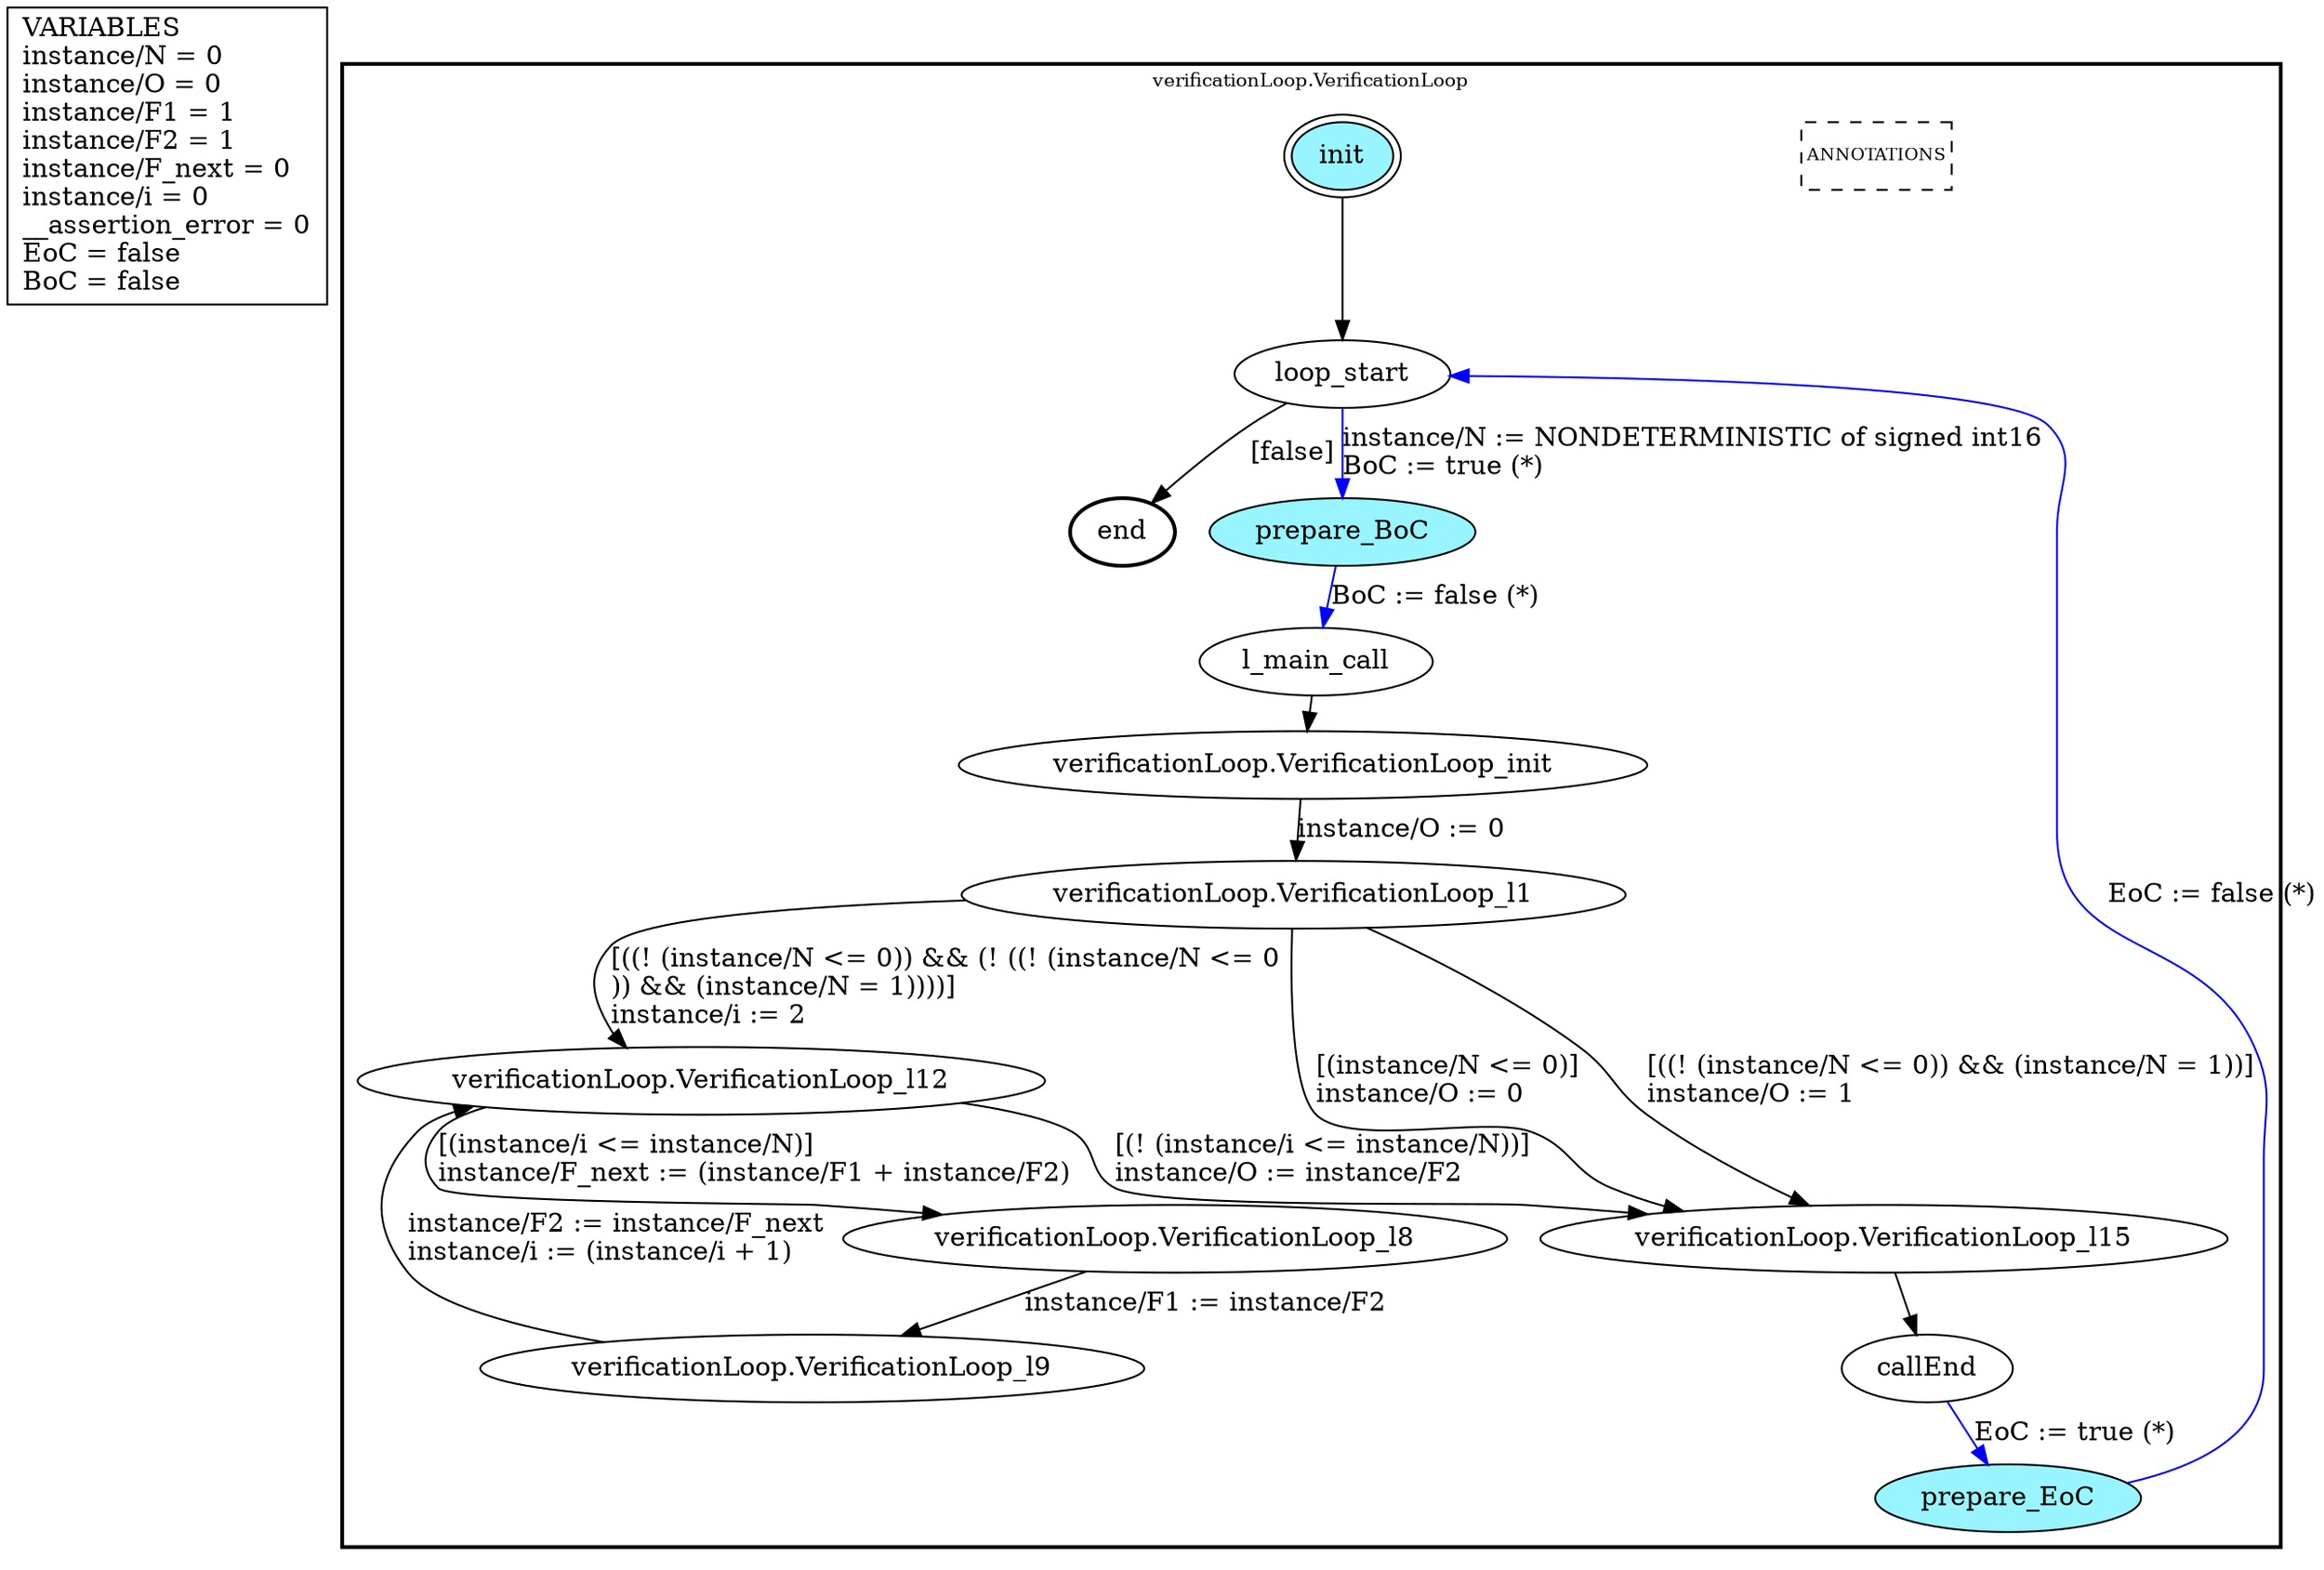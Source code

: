 digraph G {
	vars_declaration_pseudonode_network [
		label="VARIABLES\linstance/N = 0\linstance/O = 0\linstance/F1 = 1\linstance/F2 = 1\linstance/F_next = 0\linstance/i = 0\l__assertion_error = 0\lEoC = false\lBoC = false\l",
		fillcolor="lightgray", shape="rectangle"];
	subgraph clusterverificationLoop_VerificationLoop {
		node [style="filled"];
		style=bold;
		color="black";
		fontsize=10;
		ranksep=0.4;
		
		label="verificationLoop.VerificationLoop";
		
		annotations_pseudonode_verificationLoop_VerificationLoop [
			label="ANNOTATIONS",
			fontsize=9, margin="0.04,0.04", fillcolor="white", shape="rectangle", style="dashed"];
		
		init_verificationLoop_VerificationLoop [label="init", color="black", fillcolor="cadetblue1", peripheries=2, shape="ellipse"];
		end_verificationLoop_VerificationLoop [label="end", color="black", fillcolor="cadetblue1", style=bold, shape="ellipse"];
		loop_start_verificationLoop_VerificationLoop [label="loop_start", color="black", fillcolor="white", shape="ellipse"];
		prepare_BoC_verificationLoop_VerificationLoop [label="prepare_BoC", color="black", fillcolor="cadetblue1", shape="ellipse"];
		l_main_call_verificationLoop_VerificationLoop [label="l_main_call", color="black", fillcolor="white", shape="ellipse"];
		callEnd_verificationLoop_VerificationLoop [label="callEnd", color="black", fillcolor="white", shape="ellipse"];
		prepare_EoC_verificationLoop_VerificationLoop [label="prepare_EoC", color="black", fillcolor="cadetblue1", shape="ellipse"];
		verificationLoop_VerificationLoop_init_verificationLoop_VerificationLoop [label="verificationLoop.VerificationLoop_init", color="black", fillcolor="white", shape="ellipse"];
		verificationLoop_VerificationLoop_l1_verificationLoop_VerificationLoop [label="verificationLoop.VerificationLoop_l1", color="black", fillcolor="white", shape="ellipse"];
		verificationLoop_VerificationLoop_l8_verificationLoop_VerificationLoop [label="verificationLoop.VerificationLoop_l8", color="black", fillcolor="white", shape="ellipse"];
		verificationLoop_VerificationLoop_l9_verificationLoop_VerificationLoop [label="verificationLoop.VerificationLoop_l9", color="black", fillcolor="white", shape="ellipse"];
		verificationLoop_VerificationLoop_l12_verificationLoop_VerificationLoop [label="verificationLoop.VerificationLoop_l12", color="black", fillcolor="white", shape="ellipse"];
		verificationLoop_VerificationLoop_l15_verificationLoop_VerificationLoop [label="verificationLoop.VerificationLoop_l15", color="black", fillcolor="white", shape="ellipse"];
		init_verificationLoop_VerificationLoop -> loop_start_verificationLoop_VerificationLoop [color="black", label=""];
		loop_start_verificationLoop_VerificationLoop -> prepare_BoC_verificationLoop_VerificationLoop [color="blue", label="instance/N := NONDETERMINISTIC of signed int16\lBoC := true (*)\l"];
		prepare_BoC_verificationLoop_VerificationLoop -> l_main_call_verificationLoop_VerificationLoop [color="blue", label="BoC := false (*)"];
		callEnd_verificationLoop_VerificationLoop -> prepare_EoC_verificationLoop_VerificationLoop [color="blue", label="EoC := true (*)"];
		prepare_EoC_verificationLoop_VerificationLoop -> loop_start_verificationLoop_VerificationLoop [color="blue", label="EoC := false (*)"];
		loop_start_verificationLoop_VerificationLoop -> end_verificationLoop_VerificationLoop [color="black", label="[false]"];
		verificationLoop_VerificationLoop_init_verificationLoop_VerificationLoop -> verificationLoop_VerificationLoop_l1_verificationLoop_VerificationLoop [color="black", label="instance/O := 0"];
		verificationLoop_VerificationLoop_l1_verificationLoop_VerificationLoop -> verificationLoop_VerificationLoop_l15_verificationLoop_VerificationLoop [color="black", label="[(instance/N <= 0)]\linstance/O := 0\l"];
		verificationLoop_VerificationLoop_l1_verificationLoop_VerificationLoop -> verificationLoop_VerificationLoop_l15_verificationLoop_VerificationLoop [color="black", label="[((! (instance/N <= 0)) && (instance/N = 1))]\linstance/O := 1\l"];
		verificationLoop_VerificationLoop_l1_verificationLoop_VerificationLoop -> verificationLoop_VerificationLoop_l12_verificationLoop_VerificationLoop [color="black", label="[((! (instance/N <= 0)) && (! ((! (instance/N <= 0\l)) && (instance/N = 1))))]\linstance/i := 2\l"];
		verificationLoop_VerificationLoop_l8_verificationLoop_VerificationLoop -> verificationLoop_VerificationLoop_l9_verificationLoop_VerificationLoop [color="black", label="instance/F1 := instance/F2"];
		verificationLoop_VerificationLoop_l9_verificationLoop_VerificationLoop -> verificationLoop_VerificationLoop_l12_verificationLoop_VerificationLoop [color="black", label="instance/F2 := instance/F_next\linstance/i := (instance/i + 1)\l"];
		verificationLoop_VerificationLoop_l12_verificationLoop_VerificationLoop -> verificationLoop_VerificationLoop_l8_verificationLoop_VerificationLoop [color="black", label="[(instance/i <= instance/N)]\linstance/F_next := (instance/F1 + instance/F2)\l"];
		verificationLoop_VerificationLoop_l12_verificationLoop_VerificationLoop -> verificationLoop_VerificationLoop_l15_verificationLoop_VerificationLoop [color="black", label="[(! (instance/i <= instance/N))]\linstance/O := instance/F2\l"];
		l_main_call_verificationLoop_VerificationLoop -> verificationLoop_VerificationLoop_init_verificationLoop_VerificationLoop [color="black", label=""];
		verificationLoop_VerificationLoop_l15_verificationLoop_VerificationLoop -> callEnd_verificationLoop_VerificationLoop [color="black", label=""];
	}
}

